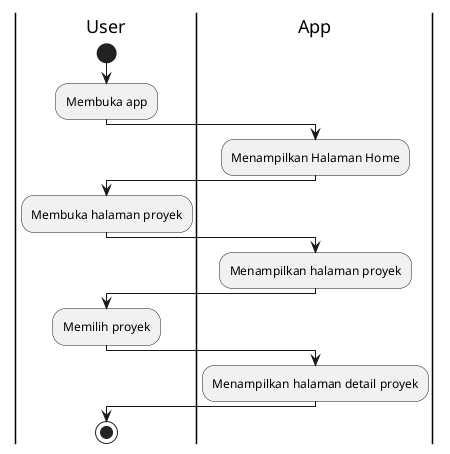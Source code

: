 @startuml
'https://plantuml.com/activity-diagram-beta
|User|
start
:Membuka app;
|App|
:Menampilkan Halaman Home;
|User|
:Membuka halaman proyek;
|App|
:Menampilkan halaman proyek;
|User|
:Memilih proyek;
|App|
:Menampilkan halaman detail proyek;
|User|
stop
@enduml
